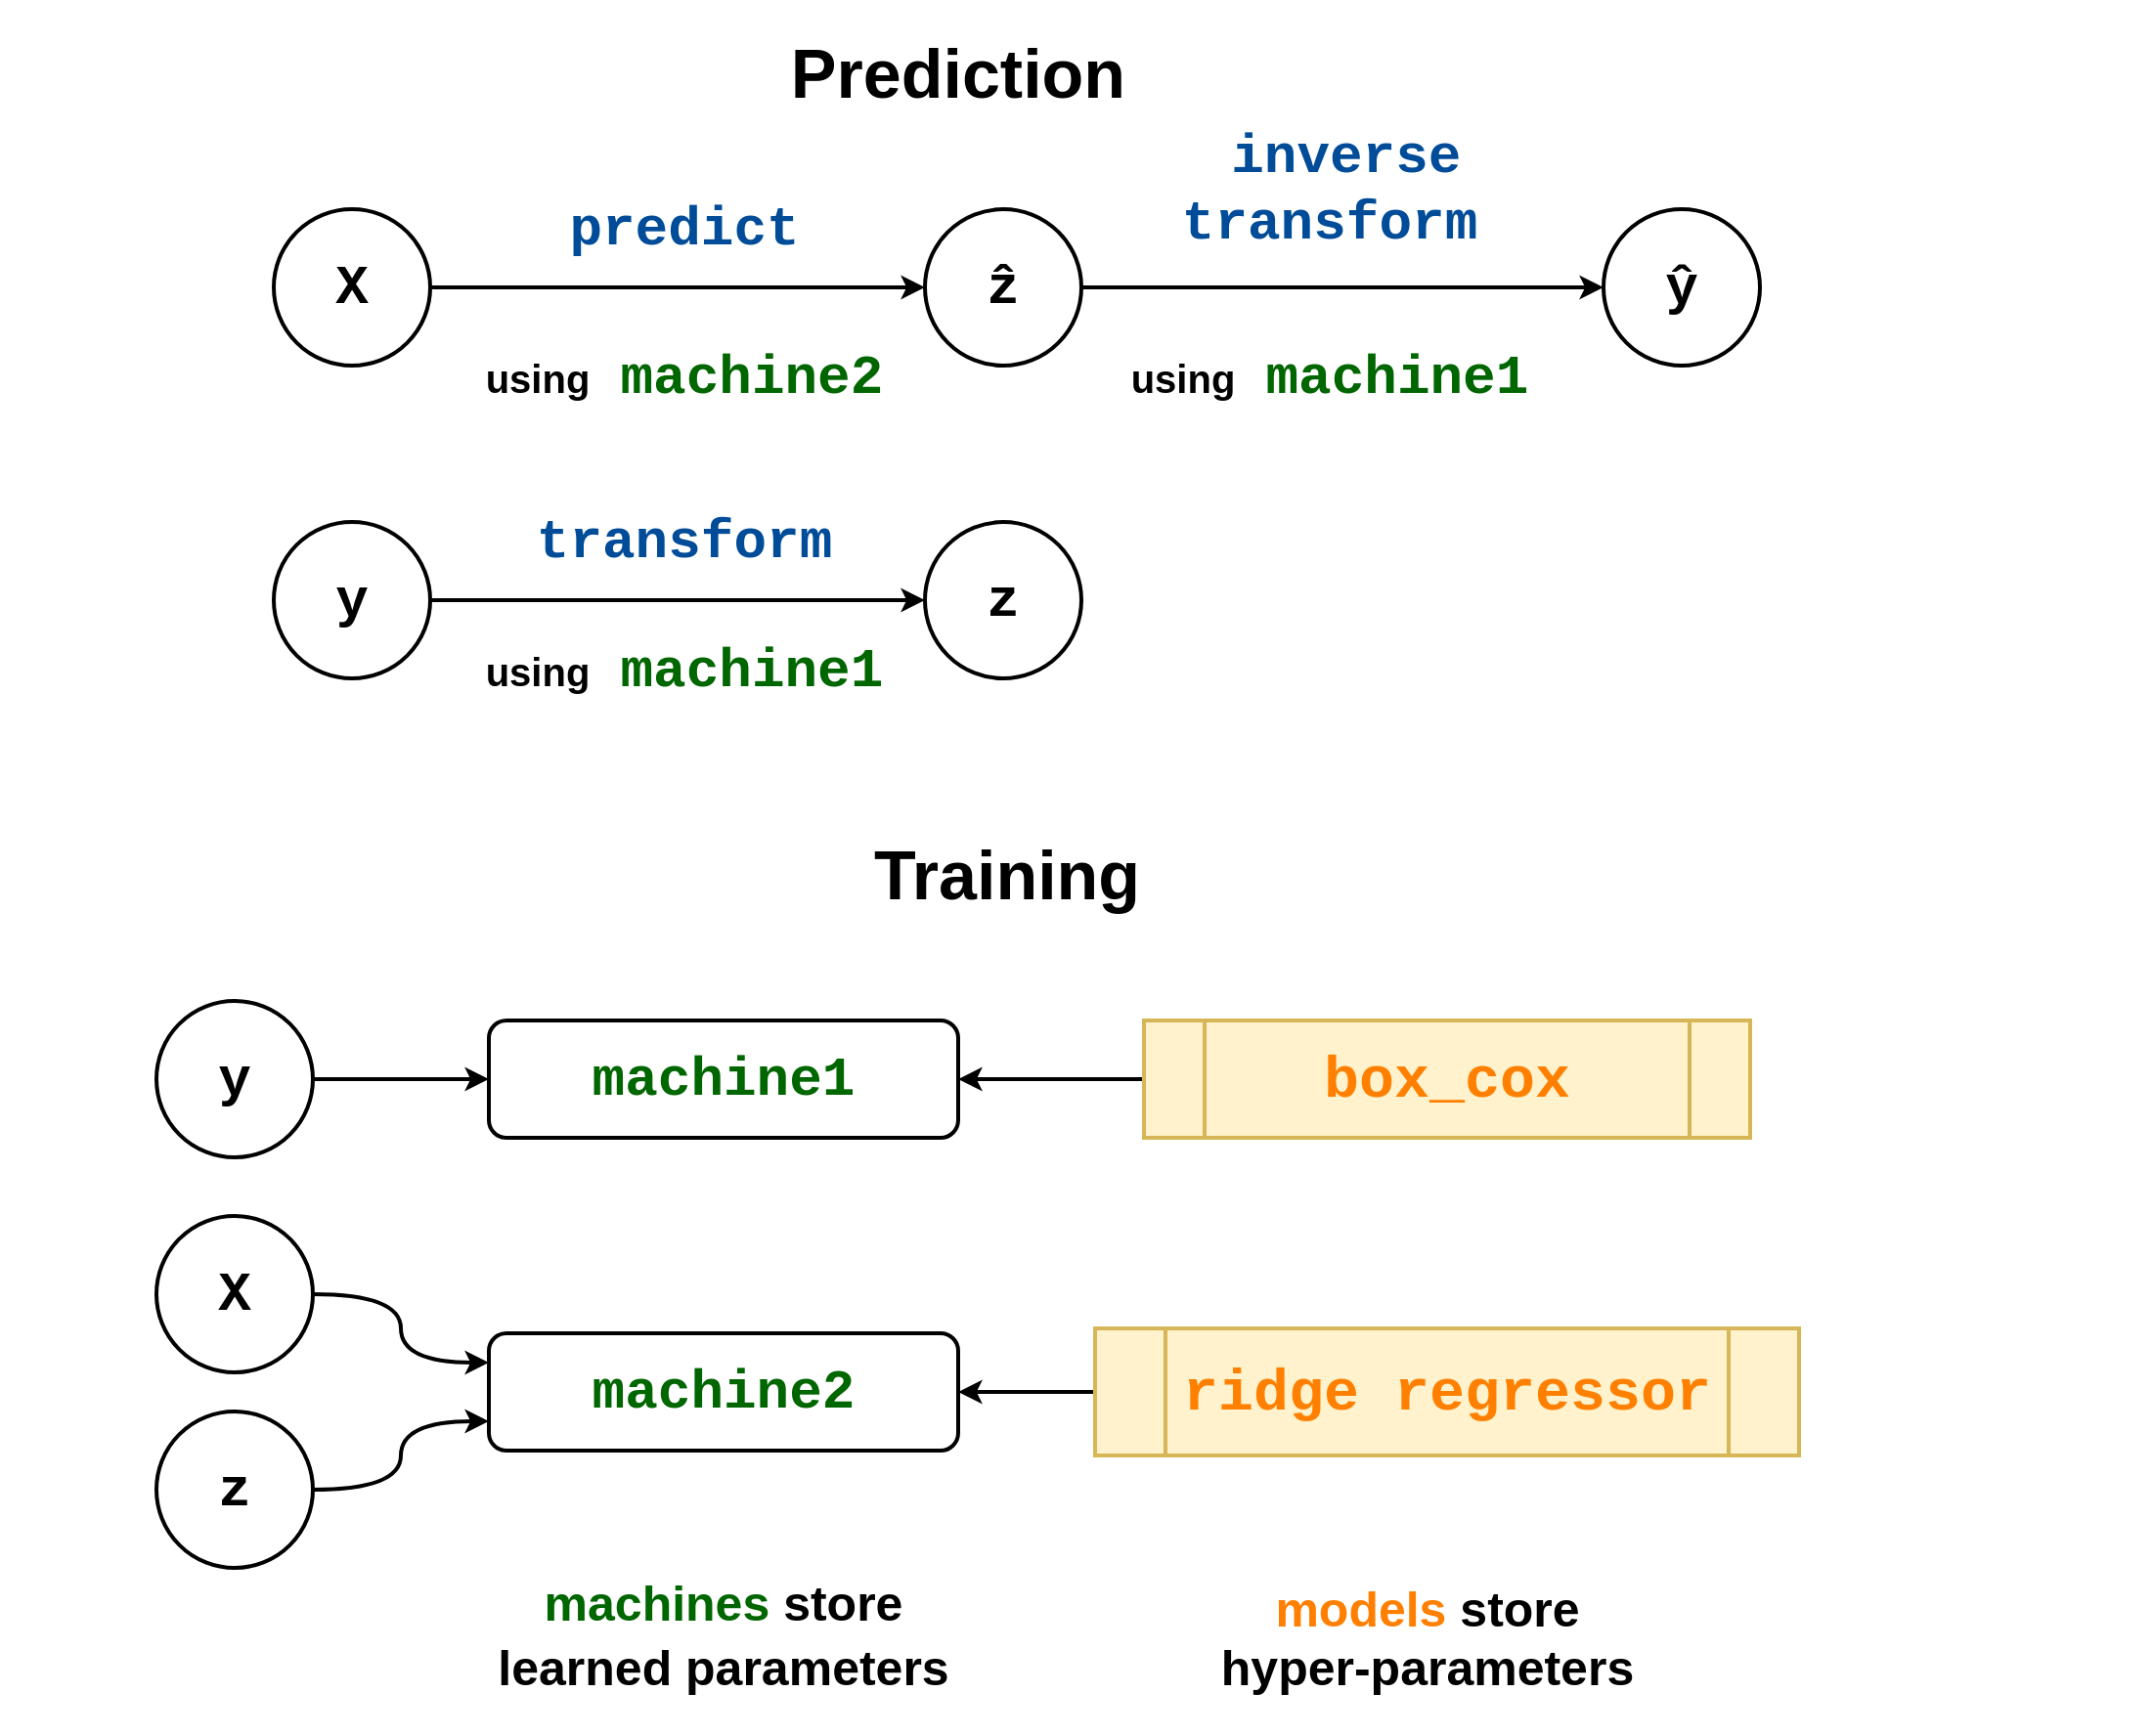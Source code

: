 <mxfile version="12.6.5" type="device"><diagram id="xiYkvrXZJMhHYNodexjc" name="Page-1"><mxGraphModel dx="2212" dy="1660" grid="1" gridSize="10" guides="1" tooltips="1" connect="1" arrows="1" fold="1" page="1" pageScale="1" pageWidth="1169" pageHeight="827" math="0" shadow="0"><root><mxCell id="0"/><mxCell id="1" parent="0"/><mxCell id="P2bDDZ_nScrmyK1uASqR-4" value="" style="group" vertex="1" connectable="0" parent="1"><mxGeometry x="190" y="120" width="760" height="350" as="geometry"/></mxCell><mxCell id="EdukN3CZxAlIhr_C2WfE-1" value="&lt;p class=&quot;p1&quot; style=&quot;margin: 0px ; font-stretch: normal ; line-height: normal&quot;&gt;&lt;span style=&quot;background-color: rgb(255 , 255 , 255)&quot;&gt;&lt;font style=&quot;font-size: 28px&quot;&gt;ŷ&lt;/font&gt;&lt;/span&gt;&lt;br&gt;&lt;/p&gt;" style="ellipse;whiteSpace=wrap;html=1;aspect=fixed;strokeWidth=2;fontFamily=Courier New;fontStyle=1" parent="P2bDDZ_nScrmyK1uASqR-4" vertex="1"><mxGeometry x="680" y="100" width="80" height="80" as="geometry"/></mxCell><mxCell id="EdukN3CZxAlIhr_C2WfE-3" value="&lt;p class=&quot;p1&quot; style=&quot;margin: 0px ; font-stretch: normal ; line-height: normal&quot;&gt;&lt;span style=&quot;font-size: 28px ; background-color: rgb(255 , 255 , 255)&quot;&gt;X&lt;/span&gt;&lt;/p&gt;" style="ellipse;whiteSpace=wrap;html=1;aspect=fixed;strokeWidth=2;fontFamily=Courier New;fontStyle=1" parent="P2bDDZ_nScrmyK1uASqR-4" vertex="1"><mxGeometry y="100" width="80" height="80" as="geometry"/></mxCell><mxCell id="EdukN3CZxAlIhr_C2WfE-4" value="&lt;p class=&quot;p1&quot; style=&quot;margin: 0px ; font-stretch: normal ; line-height: normal&quot;&gt;&lt;span style=&quot;background-color: rgb(255 , 255 , 255)&quot;&gt;&lt;font style=&quot;font-size: 28px&quot;&gt;z&lt;/font&gt;&lt;/span&gt;&lt;/p&gt;" style="ellipse;whiteSpace=wrap;html=1;aspect=fixed;strokeWidth=2;fontFamily=Courier New;fontStyle=1" parent="P2bDDZ_nScrmyK1uASqR-4" vertex="1"><mxGeometry x="333" y="260" width="80" height="80" as="geometry"/></mxCell><mxCell id="EdukN3CZxAlIhr_C2WfE-9" style="edgeStyle=orthogonalEdgeStyle;rounded=0;orthogonalLoop=1;jettySize=auto;html=1;exitX=1;exitY=0.5;exitDx=0;exitDy=0;entryX=0;entryY=0.5;entryDx=0;entryDy=0;strokeWidth=2;fontFamily=Courier New;fontStyle=1;" parent="P2bDDZ_nScrmyK1uASqR-4" source="EdukN3CZxAlIhr_C2WfE-5" target="EdukN3CZxAlIhr_C2WfE-1" edge="1"><mxGeometry relative="1" as="geometry"/></mxCell><mxCell id="EdukN3CZxAlIhr_C2WfE-5" value="&lt;p class=&quot;p1&quot; style=&quot;margin: 0px ; font-stretch: normal ; line-height: normal&quot;&gt;&lt;span style=&quot;font-size: 28px&quot;&gt;ẑ&lt;/span&gt;&lt;br&gt;&lt;/p&gt;" style="ellipse;whiteSpace=wrap;html=1;aspect=fixed;strokeWidth=2;fontFamily=Courier New;fontStyle=1" parent="P2bDDZ_nScrmyK1uASqR-4" vertex="1"><mxGeometry x="333" y="100" width="80" height="80" as="geometry"/></mxCell><mxCell id="EdukN3CZxAlIhr_C2WfE-8" style="edgeStyle=orthogonalEdgeStyle;rounded=0;orthogonalLoop=1;jettySize=auto;html=1;exitX=1;exitY=0.5;exitDx=0;exitDy=0;entryX=0;entryY=0.5;entryDx=0;entryDy=0;strokeWidth=2;fontFamily=Courier New;fontStyle=1;" parent="P2bDDZ_nScrmyK1uASqR-4" source="EdukN3CZxAlIhr_C2WfE-3" target="EdukN3CZxAlIhr_C2WfE-5" edge="1"><mxGeometry relative="1" as="geometry"/></mxCell><mxCell id="EdukN3CZxAlIhr_C2WfE-10" style="edgeStyle=orthogonalEdgeStyle;rounded=0;orthogonalLoop=1;jettySize=auto;html=1;exitX=1;exitY=0.5;exitDx=0;exitDy=0;entryX=0;entryY=0.5;entryDx=0;entryDy=0;strokeWidth=2;fontFamily=Courier New;fontStyle=1;" parent="P2bDDZ_nScrmyK1uASqR-4" source="EdukN3CZxAlIhr_C2WfE-6" target="EdukN3CZxAlIhr_C2WfE-4" edge="1"><mxGeometry relative="1" as="geometry"/></mxCell><mxCell id="EdukN3CZxAlIhr_C2WfE-6" value="&lt;p class=&quot;p1&quot; style=&quot;margin: 0px ; font-stretch: normal ; line-height: normal&quot;&gt;&lt;span style=&quot;font-size: 28px ; background-color: rgb(255 , 255 , 255)&quot;&gt;y&lt;/span&gt;&lt;/p&gt;" style="ellipse;whiteSpace=wrap;html=1;aspect=fixed;strokeWidth=2;fontFamily=Courier New;fontStyle=1" parent="P2bDDZ_nScrmyK1uASqR-4" vertex="1"><mxGeometry y="260" width="80" height="80" as="geometry"/></mxCell><mxCell id="EdukN3CZxAlIhr_C2WfE-11" value="&lt;font style=&quot;font-size: 28px&quot;&gt;predict&lt;/font&gt;" style="text;html=1;strokeColor=none;fillColor=none;align=center;verticalAlign=middle;whiteSpace=wrap;rounded=0;fontFamily=Courier New;fontStyle=1;fontColor=#004C99;" parent="P2bDDZ_nScrmyK1uASqR-4" vertex="1"><mxGeometry x="190" y="100" width="40" height="20" as="geometry"/></mxCell><mxCell id="EdukN3CZxAlIhr_C2WfE-13" value="&lt;font style=&quot;font-size: 28px&quot;&gt;&amp;nbsp;inverse transform&lt;br&gt;&lt;/font&gt;" style="text;html=1;strokeColor=none;fillColor=none;align=center;verticalAlign=middle;whiteSpace=wrap;rounded=0;fontFamily=Courier New;fontStyle=1;fontColor=#004C99;" parent="P2bDDZ_nScrmyK1uASqR-4" vertex="1"><mxGeometry x="520" y="80" width="40" height="20" as="geometry"/></mxCell><mxCell id="EdukN3CZxAlIhr_C2WfE-14" value="&lt;font style=&quot;font-size: 28px&quot;&gt;transform&lt;br&gt;&lt;/font&gt;" style="text;html=1;strokeColor=none;fillColor=none;align=center;verticalAlign=middle;whiteSpace=wrap;rounded=0;fontFamily=Courier New;fontStyle=1;fontColor=#004C99;" parent="P2bDDZ_nScrmyK1uASqR-4" vertex="1"><mxGeometry x="190" y="260" width="40" height="20" as="geometry"/></mxCell><mxCell id="EdukN3CZxAlIhr_C2WfE-17" value="&lt;font color=&quot;#000000&quot; face=&quot;Helvetica&quot;&gt;&lt;font style=&quot;font-size: 20px&quot;&gt;using&lt;/font&gt;&lt;span style=&quot;font-size: 28px&quot;&gt;&amp;nbsp; &lt;/span&gt;&lt;/font&gt;&lt;span style=&quot;font-size: 28px&quot;&gt;machine2&lt;/span&gt;" style="text;html=1;strokeColor=none;fillColor=none;align=center;verticalAlign=middle;whiteSpace=wrap;rounded=0;fontFamily=Courier New;fontStyle=1;fontColor=#006600;" parent="P2bDDZ_nScrmyK1uASqR-4" vertex="1"><mxGeometry x="65" y="170" width="290" height="30" as="geometry"/></mxCell><mxCell id="EdukN3CZxAlIhr_C2WfE-23" value="&lt;font color=&quot;#000000&quot; face=&quot;Helvetica&quot;&gt;&lt;font style=&quot;font-size: 20px&quot;&gt;using&lt;/font&gt;&lt;span style=&quot;font-size: 28px&quot;&gt;&amp;nbsp; &lt;/span&gt;&lt;/font&gt;&lt;span style=&quot;font-size: 28px&quot;&gt;machine1&lt;/span&gt;" style="text;html=1;strokeColor=none;fillColor=none;align=center;verticalAlign=middle;whiteSpace=wrap;rounded=0;fontFamily=Courier New;fontStyle=1;fontColor=#006600;" parent="P2bDDZ_nScrmyK1uASqR-4" vertex="1"><mxGeometry x="395" y="170" width="290" height="30" as="geometry"/></mxCell><mxCell id="EdukN3CZxAlIhr_C2WfE-24" value="&lt;font color=&quot;#000000&quot; face=&quot;Helvetica&quot;&gt;&lt;font style=&quot;font-size: 20px&quot;&gt;using&lt;/font&gt;&lt;span style=&quot;font-size: 28px&quot;&gt;&amp;nbsp; &lt;/span&gt;&lt;/font&gt;&lt;span style=&quot;font-size: 28px&quot;&gt;machine1&lt;/span&gt;" style="text;html=1;strokeColor=none;fillColor=none;align=center;verticalAlign=middle;whiteSpace=wrap;rounded=0;fontFamily=Courier New;fontStyle=1;fontColor=#006600;" parent="P2bDDZ_nScrmyK1uASqR-4" vertex="1"><mxGeometry x="65" y="320" width="290" height="30" as="geometry"/></mxCell><mxCell id="EdukN3CZxAlIhr_C2WfE-45" value="&lt;h1&gt;&lt;font color=&quot;#000000&quot; face=&quot;Helvetica&quot; style=&quot;font-size: 35px&quot;&gt;Prediction&lt;/font&gt;&lt;/h1&gt;" style="text;html=1;strokeColor=none;fillColor=none;align=center;verticalAlign=middle;whiteSpace=wrap;rounded=0;fontFamily=Courier New;fontColor=#006600;" parent="P2bDDZ_nScrmyK1uASqR-4" vertex="1"><mxGeometry x="65" width="570" height="60" as="geometry"/></mxCell><mxCell id="EdukN3CZxAlIhr_C2WfE-62" value="&lt;font&gt;&lt;b style=&quot;font-size: 25px&quot;&gt;&lt;font face=&quot;Helvetica&quot; style=&quot;font-size: 25px&quot;&gt;machines &lt;font color=&quot;#000000&quot; style=&quot;font-size: 25px&quot;&gt;store&lt;/font&gt; &lt;br&gt;&lt;font color=&quot;#000000&quot; style=&quot;font-size: 25px&quot;&gt;learned parameters&lt;/font&gt;&lt;/font&gt;&lt;/b&gt;&lt;/font&gt;" style="text;html=1;strokeColor=none;fillColor=none;align=center;verticalAlign=middle;whiteSpace=wrap;rounded=0;fontFamily=Courier New;fontColor=#006600;" parent="1" vertex="1"><mxGeometry x="50" y="900" width="740" height="100" as="geometry"/></mxCell><mxCell id="P2bDDZ_nScrmyK1uASqR-2" value="" style="group" vertex="1" connectable="0" parent="1"><mxGeometry x="130" y="550" width="1020" height="445" as="geometry"/></mxCell><mxCell id="EdukN3CZxAlIhr_C2WfE-31" value="&lt;span style=&quot;white-space: normal ; font-size: 28px ; font-weight: 700&quot;&gt;machine1&lt;/span&gt;" style="rounded=1;whiteSpace=wrap;html=1;strokeWidth=2;fontFamily=Courier New;fontColor=#006600;" parent="P2bDDZ_nScrmyK1uASqR-2" vertex="1"><mxGeometry x="170" y="85" width="240" height="60" as="geometry"/></mxCell><mxCell id="EdukN3CZxAlIhr_C2WfE-32" value="&lt;p class=&quot;p1&quot; style=&quot;margin: 0px ; font-stretch: normal ; line-height: normal&quot;&gt;&lt;span style=&quot;font-size: 28px ; background-color: rgb(255 , 255 , 255)&quot;&gt;X&lt;/span&gt;&lt;/p&gt;" style="ellipse;whiteSpace=wrap;html=1;aspect=fixed;strokeWidth=2;fontFamily=Courier New;fontStyle=1" parent="P2bDDZ_nScrmyK1uASqR-2" vertex="1"><mxGeometry y="185" width="80" height="80" as="geometry"/></mxCell><mxCell id="EdukN3CZxAlIhr_C2WfE-38" style="edgeStyle=orthogonalEdgeStyle;rounded=0;orthogonalLoop=1;jettySize=auto;html=1;exitX=1;exitY=0.5;exitDx=0;exitDy=0;entryX=0;entryY=0.5;entryDx=0;entryDy=0;strokeWidth=2;fontFamily=Courier New;fontColor=#006600;" parent="P2bDDZ_nScrmyK1uASqR-2" source="EdukN3CZxAlIhr_C2WfE-33" target="EdukN3CZxAlIhr_C2WfE-31" edge="1"><mxGeometry relative="1" as="geometry"/></mxCell><mxCell id="EdukN3CZxAlIhr_C2WfE-33" value="&lt;p class=&quot;p1&quot; style=&quot;margin: 0px ; font-stretch: normal ; line-height: normal&quot;&gt;&lt;span style=&quot;font-size: 28px ; background-color: rgb(255 , 255 , 255)&quot;&gt;y&lt;/span&gt;&lt;/p&gt;" style="ellipse;whiteSpace=wrap;html=1;aspect=fixed;strokeWidth=2;fontFamily=Courier New;fontStyle=1" parent="P2bDDZ_nScrmyK1uASqR-2" vertex="1"><mxGeometry y="75" width="80" height="80" as="geometry"/></mxCell><mxCell id="EdukN3CZxAlIhr_C2WfE-36" value="&lt;p class=&quot;p1&quot; style=&quot;margin: 0px ; font-stretch: normal ; line-height: normal&quot;&gt;&lt;span style=&quot;background-color: rgb(255 , 255 , 255)&quot;&gt;&lt;font style=&quot;font-size: 28px&quot;&gt;z&lt;/font&gt;&lt;/span&gt;&lt;/p&gt;" style="ellipse;whiteSpace=wrap;html=1;aspect=fixed;strokeWidth=2;fontFamily=Courier New;fontStyle=1" parent="P2bDDZ_nScrmyK1uASqR-2" vertex="1"><mxGeometry y="285" width="80" height="80" as="geometry"/></mxCell><mxCell id="EdukN3CZxAlIhr_C2WfE-37" value="&lt;span style=&quot;white-space: normal ; font-size: 28px ; font-weight: 700&quot;&gt;machine2&lt;/span&gt;" style="rounded=1;whiteSpace=wrap;html=1;strokeWidth=2;fontFamily=Courier New;fontColor=#006600;" parent="P2bDDZ_nScrmyK1uASqR-2" vertex="1"><mxGeometry x="170" y="245" width="240" height="60" as="geometry"/></mxCell><mxCell id="EdukN3CZxAlIhr_C2WfE-49" style="edgeStyle=orthogonalEdgeStyle;rounded=0;orthogonalLoop=1;jettySize=auto;html=1;exitX=1;exitY=0.5;exitDx=0;exitDy=0;entryX=0;entryY=0.25;entryDx=0;entryDy=0;strokeWidth=2;fontFamily=Courier New;fontColor=#006600;curved=1;" parent="P2bDDZ_nScrmyK1uASqR-2" source="EdukN3CZxAlIhr_C2WfE-32" target="EdukN3CZxAlIhr_C2WfE-37" edge="1"><mxGeometry relative="1" as="geometry"/></mxCell><mxCell id="EdukN3CZxAlIhr_C2WfE-50" style="edgeStyle=orthogonalEdgeStyle;curved=1;rounded=0;orthogonalLoop=1;jettySize=auto;html=1;exitX=1;exitY=0.5;exitDx=0;exitDy=0;entryX=0;entryY=0.75;entryDx=0;entryDy=0;strokeWidth=2;fontFamily=Courier New;fontColor=#006600;" parent="P2bDDZ_nScrmyK1uASqR-2" source="EdukN3CZxAlIhr_C2WfE-36" target="EdukN3CZxAlIhr_C2WfE-37" edge="1"><mxGeometry relative="1" as="geometry"/></mxCell><mxCell id="EdukN3CZxAlIhr_C2WfE-46" value="&lt;h1&gt;&lt;font color=&quot;#000000&quot; face=&quot;Helvetica&quot; style=&quot;font-size: 35px&quot;&gt;Training&lt;/font&gt;&lt;/h1&gt;" style="text;html=1;strokeColor=none;fillColor=none;align=center;verticalAlign=middle;whiteSpace=wrap;rounded=0;fontFamily=Courier New;fontColor=#006600;" parent="P2bDDZ_nScrmyK1uASqR-2" vertex="1"><mxGeometry x="150" y="-20" width="570" height="60" as="geometry"/></mxCell><mxCell id="EdukN3CZxAlIhr_C2WfE-63" value="&lt;font face=&quot;Helvetica&quot; style=&quot;font-size: 25px&quot;&gt;&lt;b&gt;&lt;font color=&quot;#ff8000&quot; style=&quot;font-size: 25px&quot;&gt;models &lt;/font&gt;&lt;font color=&quot;#000000&quot; style=&quot;font-size: 25px&quot;&gt;store&lt;br&gt;hyper-parameters&lt;/font&gt;&lt;/b&gt;&lt;/font&gt;" style="text;html=1;strokeColor=none;fillColor=none;align=center;verticalAlign=middle;whiteSpace=wrap;rounded=0;fontFamily=Courier New;fontColor=#006600;" parent="P2bDDZ_nScrmyK1uASqR-2" vertex="1"><mxGeometry x="280" y="355" width="740" height="90" as="geometry"/></mxCell><mxCell id="EdukN3CZxAlIhr_C2WfE-66" style="edgeStyle=orthogonalEdgeStyle;curved=1;rounded=0;orthogonalLoop=1;jettySize=auto;html=1;exitX=0;exitY=0.5;exitDx=0;exitDy=0;entryX=1;entryY=0.5;entryDx=0;entryDy=0;strokeWidth=2;fontFamily=Courier New;fontColor=#006600;" parent="P2bDDZ_nScrmyK1uASqR-2" source="EdukN3CZxAlIhr_C2WfE-64" target="EdukN3CZxAlIhr_C2WfE-31" edge="1"><mxGeometry relative="1" as="geometry"/></mxCell><mxCell id="EdukN3CZxAlIhr_C2WfE-64" value="&lt;b style=&quot;white-space: normal&quot;&gt;&lt;font color=&quot;#ff8000&quot; style=&quot;font-size: 30px&quot;&gt;box_cox&lt;/font&gt;&lt;/b&gt;" style="shape=process;whiteSpace=wrap;html=1;backgroundOutline=1;strokeWidth=2;fontFamily=Courier New;fillColor=#fff2cc;strokeColor=#d6b656;" parent="P2bDDZ_nScrmyK1uASqR-2" vertex="1"><mxGeometry x="505" y="85" width="310" height="60" as="geometry"/></mxCell><mxCell id="EdukN3CZxAlIhr_C2WfE-67" style="edgeStyle=orthogonalEdgeStyle;curved=1;rounded=0;orthogonalLoop=1;jettySize=auto;html=1;exitX=0;exitY=0.5;exitDx=0;exitDy=0;entryX=1;entryY=0.5;entryDx=0;entryDy=0;strokeWidth=2;fontFamily=Courier New;fontColor=#006600;" parent="P2bDDZ_nScrmyK1uASqR-2" source="EdukN3CZxAlIhr_C2WfE-65" target="EdukN3CZxAlIhr_C2WfE-37" edge="1"><mxGeometry relative="1" as="geometry"/></mxCell><mxCell id="EdukN3CZxAlIhr_C2WfE-65" value="&lt;font color=&quot;#ff8000&quot;&gt;&lt;span style=&quot;font-size: 30px&quot;&gt;&lt;b&gt;ridge regressor&lt;/b&gt;&lt;/span&gt;&lt;/font&gt;" style="shape=process;whiteSpace=wrap;html=1;backgroundOutline=1;strokeWidth=2;fontFamily=Courier New;fillColor=#fff2cc;strokeColor=#d6b656;" parent="P2bDDZ_nScrmyK1uASqR-2" vertex="1"><mxGeometry x="480" y="242.5" width="360" height="65" as="geometry"/></mxCell></root></mxGraphModel></diagram></mxfile>